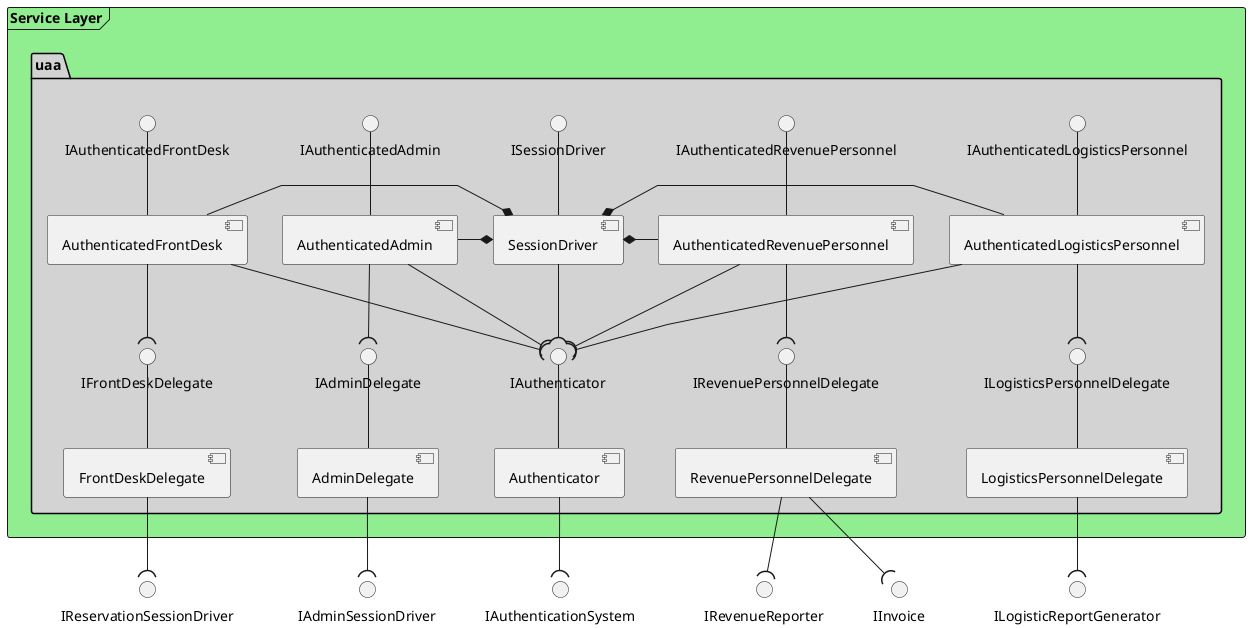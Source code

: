 @startuml

'skinparam linetype ortho
skinparam linetype polyline
'skinparam monochrome true

skinparam package {
    backgroundColor lightgrey
}

frame "Service Layer" #lightgreen {
    package "uaa" {
        ISessionDriver -- [SessionDriver]
        IAuthenticator -- [Authenticator]
        IFrontDeskDelegate -- [FrontDeskDelegate]
        IAuthenticatedFrontDesk -- [AuthenticatedFrontDesk]
        IAdminDelegate -- [AdminDelegate]
        IAuthenticatedAdmin -- [AuthenticatedAdmin]
        IRevenuePersonnelDelegate -- [RevenuePersonnelDelegate]
        IAuthenticatedRevenuePersonnel -- [AuthenticatedRevenuePersonnel]
        ILogisticsPersonnelDelegate -- [LogisticsPersonnelDelegate]
        IAuthenticatedLogisticsPersonnel -- [AuthenticatedLogisticsPersonnel]

        AuthenticatedFrontDesk --( IAuthenticator
        AuthenticatedFrontDesk --( IFrontDeskDelegate
        SessionDriver --( IAuthenticator
        AuthenticatedAdmin --( IAuthenticator
        AuthenticatedAdmin --( IAdminDelegate
        AuthenticatedLogisticsPersonnel --( IAuthenticator
        AuthenticatedLogisticsPersonnel --( ILogisticsPersonnelDelegate
        AuthenticatedRevenuePersonnel --( IAuthenticator
        AuthenticatedRevenuePersonnel --( IRevenuePersonnelDelegate

        SessionDriver *- AuthenticatedFrontDesk
        SessionDriver *- AuthenticatedAdmin
        SessionDriver *- AuthenticatedRevenuePersonnel
        SessionDriver *- AuthenticatedLogisticsPersonnel
    }
}

'##---------------------------------##
'## Service to Business Logic Layer ##
'##---------------------------------##
AdminDelegate --( IAdminSessionDriver

Authenticator --( IAuthenticationSystem

FrontDeskDelegate --( IReservationSessionDriver

RevenuePersonnelDelegate --( IRevenueReporter
RevenuePersonnelDelegate --( IInvoice

LogisticsPersonnelDelegate --( ILogisticReportGenerator

@enduml